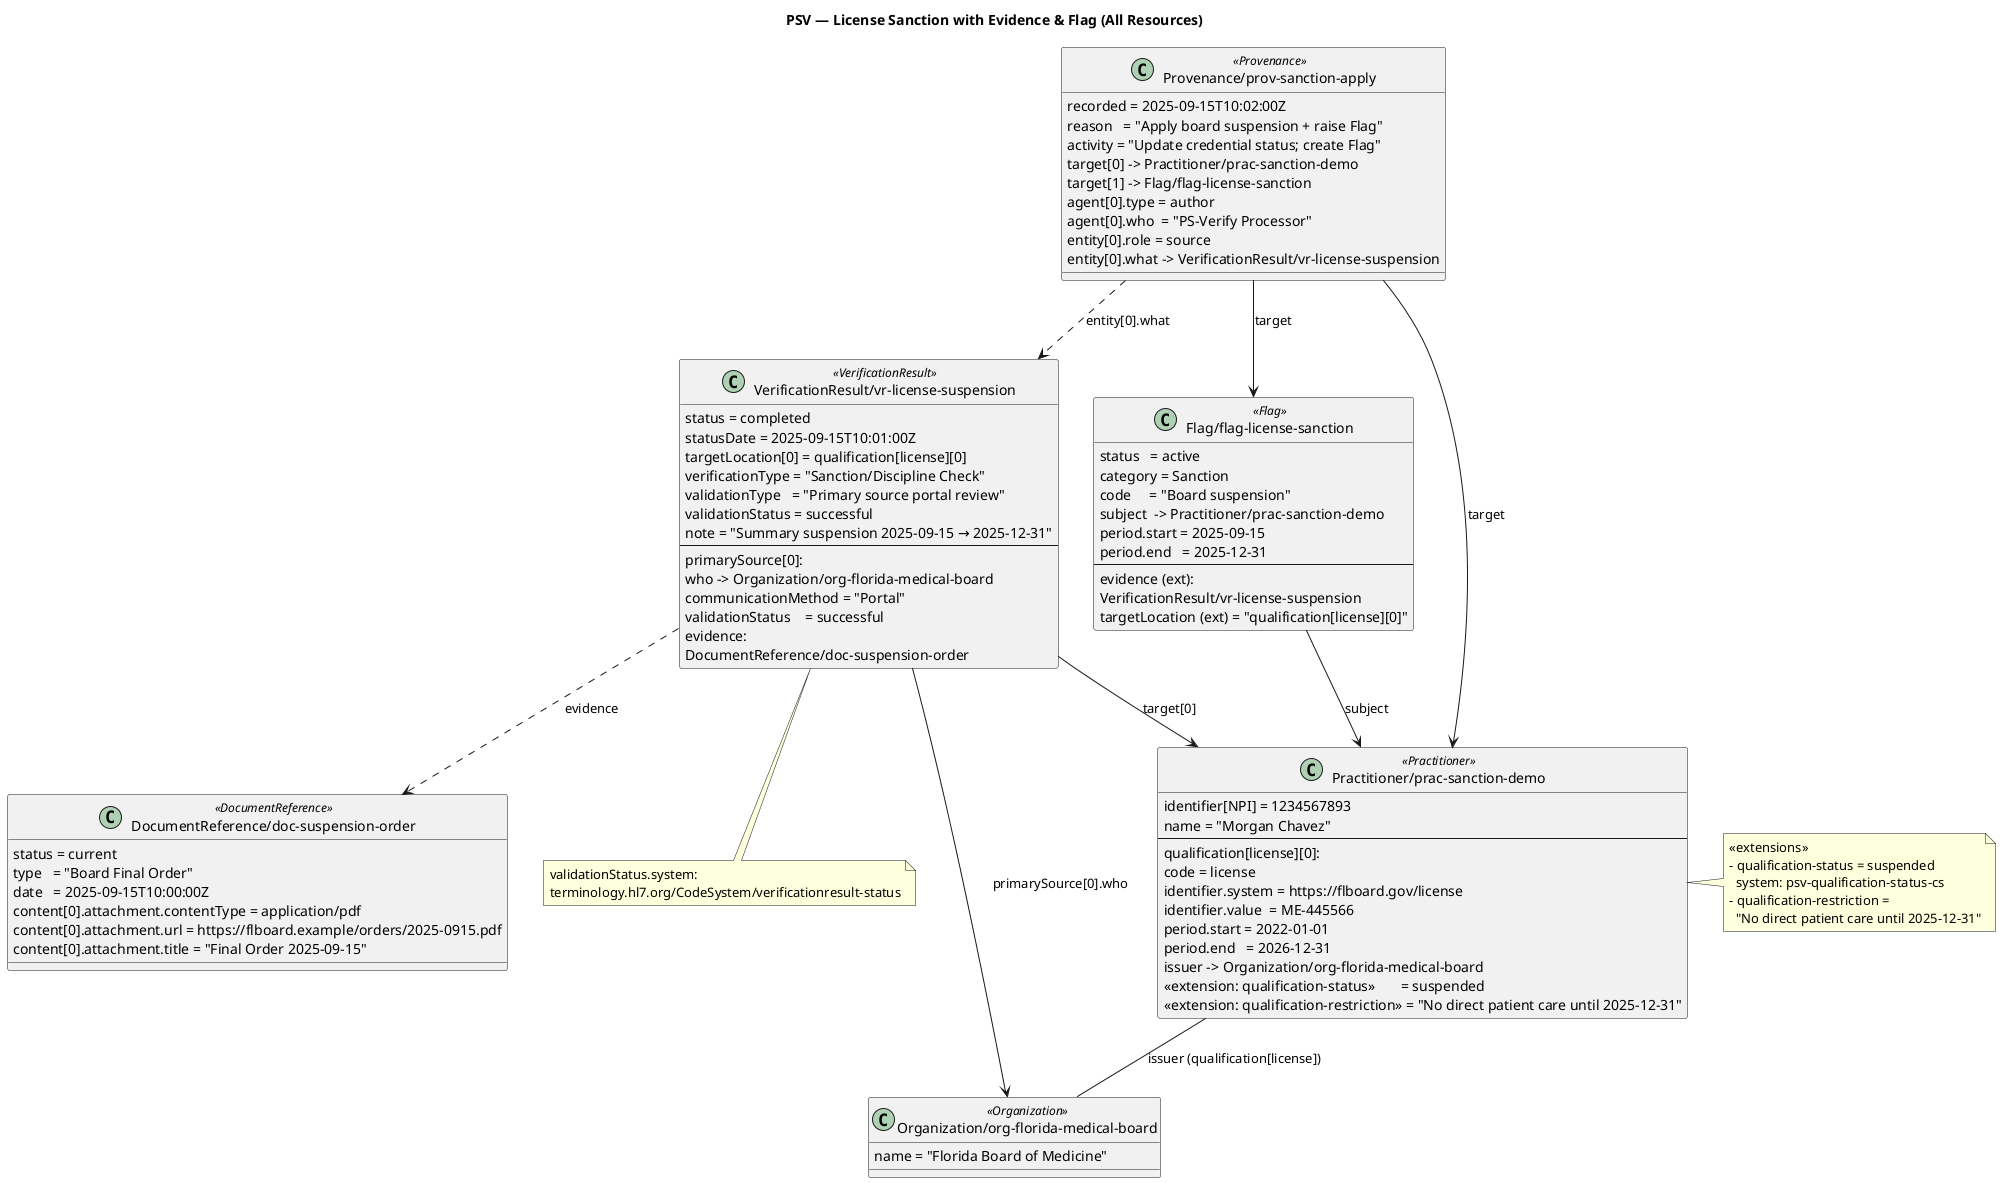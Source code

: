 @startuml
title PSV — License Sanction with Evidence & Flag (All Resources)

/' Resource instances as classes with key fields '/
class "Practitioner/prac-sanction-demo" as P <<Practitioner>> {
  identifier[NPI] = 1234567893
  name = "Morgan Chavez"
  --
  qualification[license][0]:
    code = license
    identifier.system = https://flboard.gov/license
    identifier.value  = ME-445566
    period.start = 2022-01-01
    period.end   = 2026-12-31
    issuer -> Organization/org-florida-medical-board
    <<extension: qualification-status>>       = suspended
    <<extension: qualification-restriction>> = "No direct patient care until 2025-12-31"
}

class "Organization/org-florida-medical-board" as FL <<Organization>> {
  name = "Florida Board of Medicine"
}

class "DocumentReference/doc-suspension-order" as DR <<DocumentReference>> {
  status = current
  type   = "Board Final Order"
  date   = 2025-09-15T10:00:00Z
  content[0].attachment.contentType = application/pdf
  content[0].attachment.url = https://flboard.example/orders/2025-0915.pdf
  content[0].attachment.title = "Final Order 2025-09-15"
}

class "VerificationResult/vr-license-suspension" as VR <<VerificationResult>> {
  status = completed
  statusDate = 2025-09-15T10:01:00Z
  targetLocation[0] = qualification[license][0]
  verificationType = "Sanction/Discipline Check"
  validationType   = "Primary source portal review"
  validationStatus = successful
  note = "Summary suspension 2025-09-15 → 2025-12-31"
  --
  primarySource[0]:
    who -> Organization/org-florida-medical-board
    communicationMethod = "Portal"
    validationStatus    = successful
  evidence:
    DocumentReference/doc-suspension-order
}

class "Flag/flag-license-sanction" as F <<Flag>> {
  status   = active
  category = Sanction
  code     = "Board suspension"
  subject  -> Practitioner/prac-sanction-demo
  period.start = 2025-09-15
  period.end   = 2025-12-31
  --
  evidence (ext):
    VerificationResult/vr-license-suspension
  targetLocation (ext) = "qualification[license][0]"
}

class "Provenance/prov-sanction-apply" as PR <<Provenance>> {
  recorded = 2025-09-15T10:02:00Z
  reason   = "Apply board suspension + raise Flag"
  activity = "Update credential status; create Flag"
  target[0] -> Practitioner/prac-sanction-demo
  target[1] -> Flag/flag-license-sanction
  agent[0].type = author
  agent[0].who  = "PS-Verify Processor"
  entity[0].role = source
  entity[0].what -> VerificationResult/vr-license-suspension
}

/' Associations mirroring references '/
P -- FL : issuer (qualification[license])
VR --> P  : target[0]
VR --> FL : primarySource[0].who
VR ..> DR : evidence
F  --> P  : subject
PR --> P  : target
PR --> F  : target
PR ..> VR : entity[0].what

note right of P
<<extensions>>
- qualification-status = suspended
  system: psv-qualification-status-cs
- qualification-restriction =
  "No direct patient care until 2025-12-31"
end note

note bottom of VR
validationStatus.system:
terminology.hl7.org/CodeSystem/verificationresult-status
end note
@enduml
